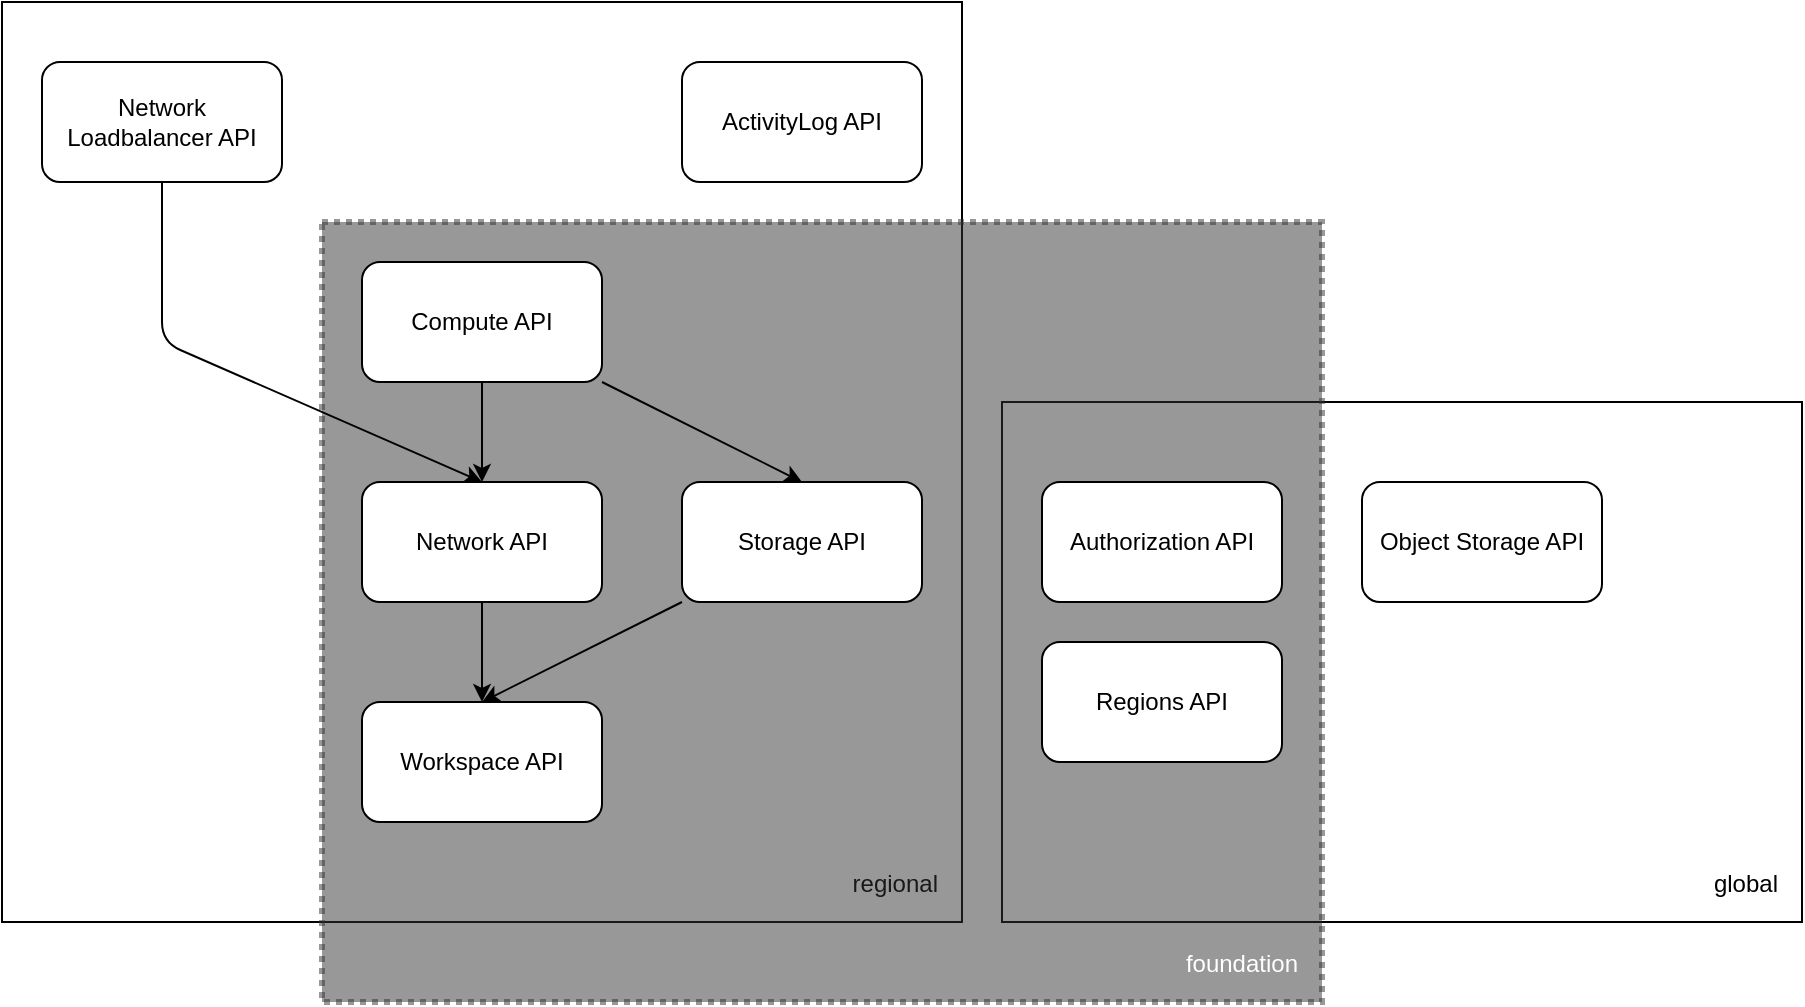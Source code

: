 <mxfile>
    <diagram id="v1ShrlZZmRDrxKBRB3x8" name="Page-1">
        <mxGraphModel dx="1174" dy="781" grid="1" gridSize="10" guides="1" tooltips="1" connect="1" arrows="1" fold="1" page="1" pageScale="1" pageWidth="1169" pageHeight="827" math="0" shadow="0">
            <root>
                <mxCell id="0"/>
                <mxCell id="1" parent="0"/>
                <mxCell id="9" value="global" style="whiteSpace=wrap;html=1;verticalAlign=bottom;align=right;spacingRight=10;spacingBottom=10;" parent="1" vertex="1">
                    <mxGeometry x="560" y="360" width="400" height="260" as="geometry"/>
                </mxCell>
                <mxCell id="4" value="regional" style="whiteSpace=wrap;html=1;verticalAlign=bottom;align=right;spacingRight=10;spacingBottom=10;" parent="1" vertex="1">
                    <mxGeometry x="60" y="160" width="480" height="460" as="geometry"/>
                </mxCell>
                <mxCell id="2" value="foundation" style="whiteSpace=wrap;html=1;align=right;verticalAlign=bottom;dashed=1;dashPattern=1 1;fillColor=#333333;fontColor=#ffffff;strokeColor=#333333;strokeWidth=3;fillStyle=auto;opacity=50;spacingRight=10;spacingBottom=10;" parent="1" vertex="1">
                    <mxGeometry x="220" y="270" width="500" height="390" as="geometry"/>
                </mxCell>
                <mxCell id="7" value="Workspace API" style="rounded=1;whiteSpace=wrap;html=1;" parent="1" vertex="1">
                    <mxGeometry x="240" y="510" width="120" height="60" as="geometry"/>
                </mxCell>
                <mxCell id="8" value="ActivityLog API" style="rounded=1;whiteSpace=wrap;html=1;" parent="1" vertex="1">
                    <mxGeometry x="400" y="190" width="120" height="60" as="geometry"/>
                </mxCell>
                <mxCell id="10" value="Authorization API" style="rounded=1;whiteSpace=wrap;html=1;" parent="1" vertex="1">
                    <mxGeometry x="580" y="400" width="120" height="60" as="geometry"/>
                </mxCell>
                <mxCell id="18" style="edgeStyle=none;html=1;" parent="1" source="11" target="12" edge="1">
                    <mxGeometry relative="1" as="geometry"/>
                </mxCell>
                <mxCell id="19" style="edgeStyle=none;html=1;entryX=0.5;entryY=0;entryDx=0;entryDy=0;" parent="1" source="11" target="15" edge="1">
                    <mxGeometry relative="1" as="geometry"/>
                </mxCell>
                <mxCell id="11" value="Compute API" style="rounded=1;whiteSpace=wrap;html=1;" parent="1" vertex="1">
                    <mxGeometry x="240" y="290" width="120" height="60" as="geometry"/>
                </mxCell>
                <mxCell id="16" style="edgeStyle=none;html=1;" parent="1" source="12" target="7" edge="1">
                    <mxGeometry relative="1" as="geometry"/>
                </mxCell>
                <mxCell id="12" value="Network API" style="rounded=1;whiteSpace=wrap;html=1;" parent="1" vertex="1">
                    <mxGeometry x="240" y="400" width="120" height="60" as="geometry"/>
                </mxCell>
                <mxCell id="13" value="Object Storage API" style="rounded=1;whiteSpace=wrap;html=1;" parent="1" vertex="1">
                    <mxGeometry x="740" y="400" width="120" height="60" as="geometry"/>
                </mxCell>
                <mxCell id="14" value="Regions API" style="rounded=1;whiteSpace=wrap;html=1;" parent="1" vertex="1">
                    <mxGeometry x="580" y="480" width="120" height="60" as="geometry"/>
                </mxCell>
                <mxCell id="17" style="edgeStyle=none;html=1;entryX=0.5;entryY=0;entryDx=0;entryDy=0;" parent="1" source="15" target="7" edge="1">
                    <mxGeometry relative="1" as="geometry">
                        <mxPoint x="300" y="490" as="targetPoint"/>
                    </mxGeometry>
                </mxCell>
                <mxCell id="15" value="Storage API" style="rounded=1;whiteSpace=wrap;html=1;" parent="1" vertex="1">
                    <mxGeometry x="400" y="400" width="120" height="60" as="geometry"/>
                </mxCell>
                <mxCell id="21" style="edgeStyle=none;html=1;entryX=0.5;entryY=0;entryDx=0;entryDy=0;" parent="1" source="20" target="12" edge="1">
                    <mxGeometry relative="1" as="geometry">
                        <Array as="points">
                            <mxPoint x="140" y="330"/>
                        </Array>
                    </mxGeometry>
                </mxCell>
                <mxCell id="20" value="Network Loadbalancer API" style="rounded=1;whiteSpace=wrap;html=1;" parent="1" vertex="1">
                    <mxGeometry x="80" y="190" width="120" height="60" as="geometry"/>
                </mxCell>
            </root>
        </mxGraphModel>
    </diagram>
</mxfile>